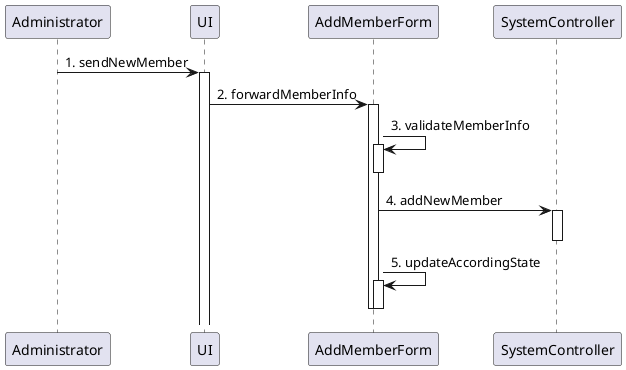 @startuml
participant Administrator

Administrator -> UI: 1. sendNewMember
activate UI
UI -> AddMemberForm: 2. forwardMemberInfo
activate AddMemberForm
AddMemberForm -> AddMemberForm: 3. validateMemberInfo
activate AddMemberForm
deactivate AddMemberForm
AddMemberForm -> SystemController: 4. addNewMember
activate SystemController
deactivate SystemController
AddMemberForm -> AddMemberForm: 5. updateAccordingState
activate AddMemberForm
deactivate AddMemberForm
deactivate AddMemberForm
@enduml